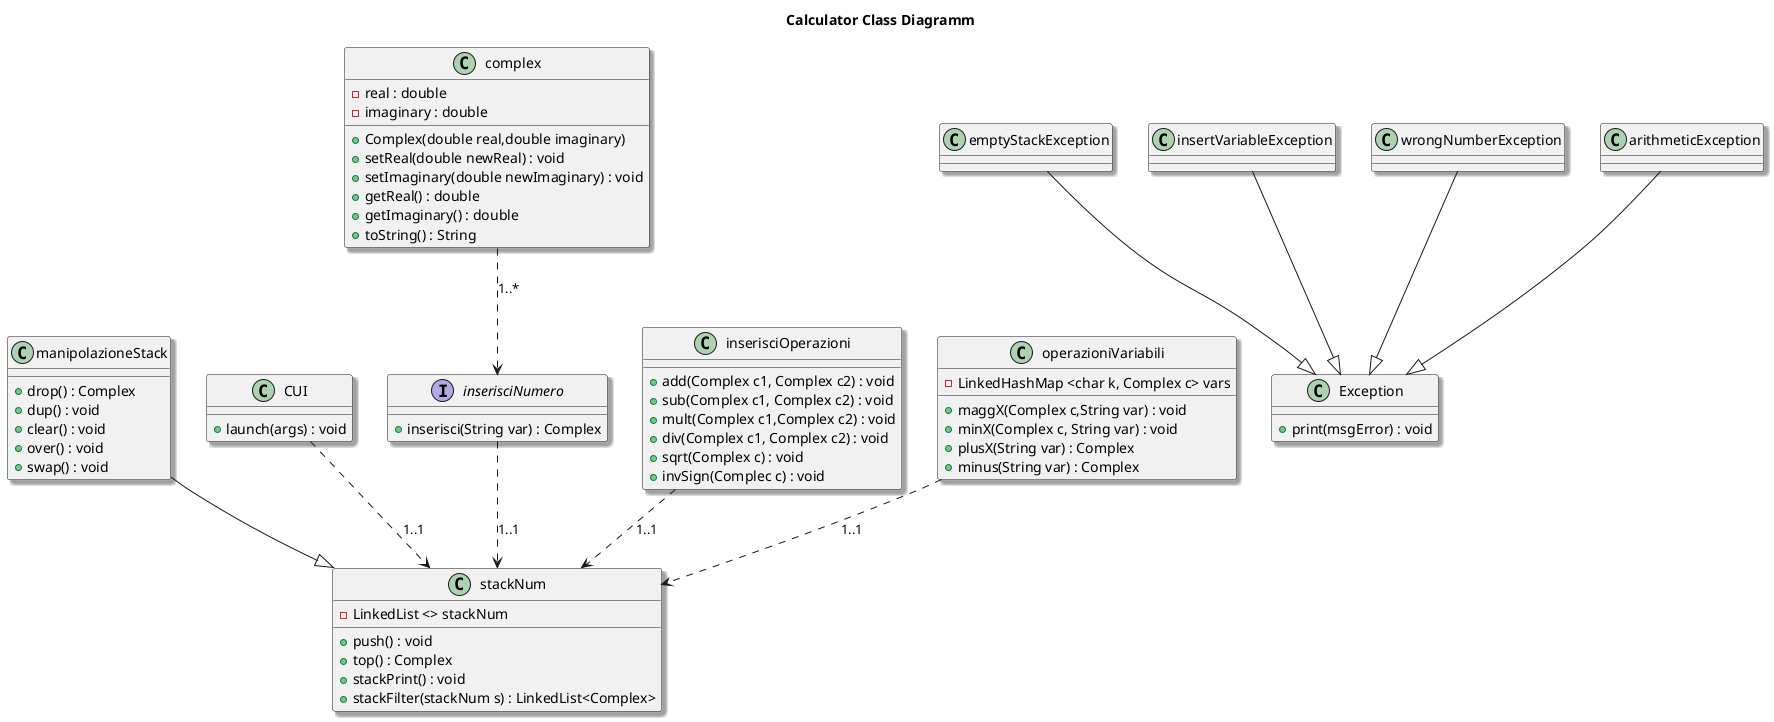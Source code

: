 @startuml classDiagramm
skinparam shadowing true
title Calculator Class Diagramm 

class stackNum{
    - LinkedList <> stackNum
    + push() : void 
    + top() : Complex
    + stackPrint() : void
    + stackFilter(stackNum s) : LinkedList<Complex>
}

class manipolazioneStack{
    + drop() : Complex
    + dup() : void
    + clear() : void
    + over() : void
    + swap() : void
}

class CUI{
    + launch(args) : void
}

interface inserisciNumero{
    + inserisci(String var) : Complex 

}

class complex{
    - real : double
    - imaginary : double
    + Complex(double real,double imaginary)
    + setReal(double newReal) : void 
    + setImaginary(double newImaginary) : void
    + getReal() : double
    + getImaginary() : double
    + toString() : String
}

class inserisciOperazioni{
    + add(Complex c1, Complex c2) : void
    + sub(Complex c1, Complex c2) : void 
    + mult(Complex c1,Complex c2) : void
    + div(Complex c1, Complex c2) : void
    + sqrt(Complex c) : void
    + invSign(Complec c) : void
}

class operazioniVariabili{
    - LinkedHashMap <char k, Complex c> vars
    + maggX(Complex c,String var) : void
    + minX(Complex c, String var) : void
    + plusX(String var) : Complex
    + minus(String var) : Complex
}

class Exception{
    + print(msgError) : void
}

class emptyStackException{

}

class insertVariableException{

}

class wrongNumberException{

}

class arithmeticException{

}


CUI ..> stackNum : 1..1
manipolazioneStack --|> stackNum
inserisciNumero ..> stackNum : 1..1
inserisciOperazioni ..> stackNum : 1..1
operazioniVariabili ..> stackNum : 1..1
complex ..> inserisciNumero : 1..*

emptyStackException --|> Exception
insertVariableException --|> Exception
wrongNumberException --|> Exception
arithmeticException --|> Exception
@enduml